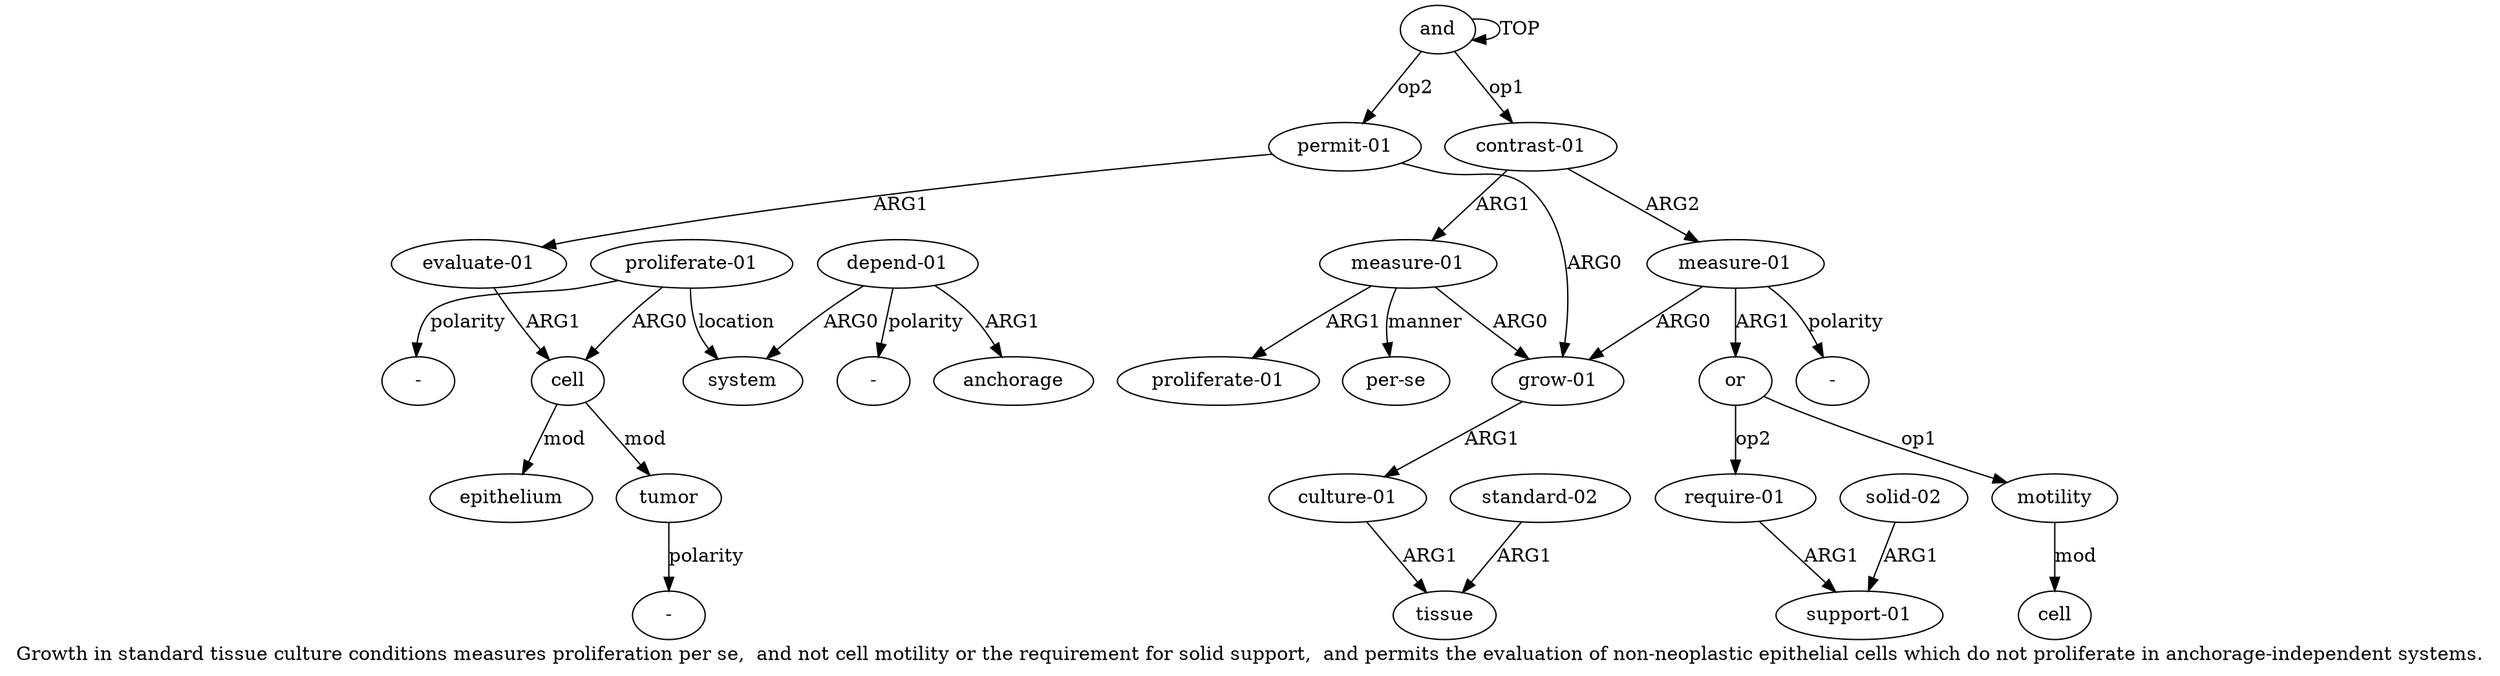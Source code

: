 digraph  {
	graph [label="Growth in standard tissue culture conditions measures proliferation per se,  and not cell motility or the requirement for solid \
support,  and permits the evaluation of non-neoplastic epithelial cells which do not proliferate in anchorage-independent systems."];
	node [label="\N"];
	a20	 [color=black,
		gold_ind=20,
		gold_label=tumor,
		label=tumor,
		test_ind=20,
		test_label=tumor];
	"a20 -"	 [color=black,
		gold_ind=-1,
		gold_label="-",
		label="-",
		test_ind=-1,
		test_label="-"];
	a20 -> "a20 -" [key=0,
	color=black,
	gold_label=polarity,
	label=polarity,
	test_label=polarity];
a21 [color=black,
	gold_ind=21,
	gold_label="proliferate-01",
	label="proliferate-01",
	test_ind=21,
	test_label="proliferate-01"];
a22 [color=black,
	gold_ind=22,
	gold_label=system,
	label=system,
	test_ind=22,
	test_label=system];
a21 -> a22 [key=0,
color=black,
gold_label=location,
label=location,
test_label=location];
a18 [color=black,
gold_ind=18,
gold_label=cell,
label=cell,
test_ind=18,
test_label=cell];
a21 -> a18 [key=0,
color=black,
gold_label=ARG0,
label=ARG0,
test_label=ARG0];
"a21 -" [color=black,
gold_ind=-1,
gold_label="-",
label="-",
test_ind=-1,
test_label="-"];
a21 -> "a21 -" [key=0,
color=black,
gold_label=polarity,
label=polarity,
test_label=polarity];
a23 [color=black,
gold_ind=23,
gold_label="depend-01",
label="depend-01",
test_ind=23,
test_label="depend-01"];
a23 -> a22 [key=0,
color=black,
gold_label=ARG0,
label=ARG0,
test_label=ARG0];
a24 [color=black,
gold_ind=24,
gold_label=anchorage,
label=anchorage,
test_ind=24,
test_label=anchorage];
a23 -> a24 [key=0,
color=black,
gold_label=ARG1,
label=ARG1,
test_label=ARG1];
"a23 -" [color=black,
gold_ind=-1,
gold_label="-",
label="-",
test_ind=-1,
test_label="-"];
a23 -> "a23 -" [key=0,
color=black,
gold_label=polarity,
label=polarity,
test_label=polarity];
"a9 -" [color=black,
gold_ind=-1,
gold_label="-",
label="-",
test_ind=-1,
test_label="-"];
a15 [color=black,
gold_ind=15,
gold_label="solid-02",
label="solid-02",
test_ind=15,
test_label="solid-02"];
a14 [color=black,
gold_ind=14,
gold_label="support-01",
label="support-01",
test_ind=14,
test_label="support-01"];
a15 -> a14 [key=0,
color=black,
gold_label=ARG1,
label=ARG1,
test_label=ARG1];
a17 [color=black,
gold_ind=17,
gold_label="evaluate-01",
label="evaluate-01",
test_ind=17,
test_label="evaluate-01"];
a17 -> a18 [key=0,
color=black,
gold_label=ARG1,
label=ARG1,
test_label=ARG1];
a16 [color=black,
gold_ind=16,
gold_label="permit-01",
label="permit-01",
test_ind=16,
test_label="permit-01"];
a16 -> a17 [key=0,
color=black,
gold_label=ARG1,
label=ARG1,
test_label=ARG1];
a3 [color=black,
gold_ind=3,
gold_label="grow-01",
label="grow-01",
test_ind=3,
test_label="grow-01"];
a16 -> a3 [key=0,
color=black,
gold_label=ARG0,
label=ARG0,
test_label=ARG0];
a11 [color=black,
gold_ind=11,
gold_label=motility,
label=motility,
test_ind=11,
test_label=motility];
a12 [color=black,
gold_ind=12,
gold_label=cell,
label=cell,
test_ind=12,
test_label=cell];
a11 -> a12 [key=0,
color=black,
gold_label=mod,
label=mod,
test_label=mod];
a10 [color=black,
gold_ind=10,
gold_label=or,
label=or,
test_ind=10,
test_label=or];
a10 -> a11 [key=0,
color=black,
gold_label=op1,
label=op1,
test_label=op1];
a13 [color=black,
gold_ind=13,
gold_label="require-01",
label="require-01",
test_ind=13,
test_label="require-01"];
a10 -> a13 [key=0,
color=black,
gold_label=op2,
label=op2,
test_label=op2];
a13 -> a14 [key=0,
color=black,
gold_label=ARG1,
label=ARG1,
test_label=ARG1];
a19 [color=black,
gold_ind=19,
gold_label=epithelium,
label=epithelium,
test_ind=19,
test_label=epithelium];
a18 -> a20 [key=0,
color=black,
gold_label=mod,
label=mod,
test_label=mod];
a18 -> a19 [key=0,
color=black,
gold_label=mod,
label=mod,
test_label=mod];
a1 [color=black,
gold_ind=1,
gold_label="contrast-01",
label="contrast-01",
test_ind=1,
test_label="contrast-01"];
a2 [color=black,
gold_ind=2,
gold_label="measure-01",
label="measure-01",
test_ind=2,
test_label="measure-01"];
a1 -> a2 [key=0,
color=black,
gold_label=ARG1,
label=ARG1,
test_label=ARG1];
a9 [color=black,
gold_ind=9,
gold_label="measure-01",
label="measure-01",
test_ind=9,
test_label="measure-01"];
a1 -> a9 [key=0,
color=black,
gold_label=ARG2,
label=ARG2,
test_label=ARG2];
a0 [color=black,
gold_ind=0,
gold_label=and,
label=and,
test_ind=0,
test_label=and];
a0 -> a16 [key=0,
color=black,
gold_label=op2,
label=op2,
test_label=op2];
a0 -> a1 [key=0,
color=black,
gold_label=op1,
label=op1,
test_label=op1];
a0 -> a0 [key=0,
color=black,
gold_label=TOP,
label=TOP,
test_label=TOP];
a4 [color=black,
gold_ind=4,
gold_label="culture-01",
label="culture-01",
test_ind=4,
test_label="culture-01"];
a3 -> a4 [key=0,
color=black,
gold_label=ARG1,
label=ARG1,
test_label=ARG1];
a2 -> a3 [key=0,
color=black,
gold_label=ARG0,
label=ARG0,
test_label=ARG0];
a7 [color=black,
gold_ind=7,
gold_label="proliferate-01",
label="proliferate-01",
test_ind=7,
test_label="proliferate-01"];
a2 -> a7 [key=0,
color=black,
gold_label=ARG1,
label=ARG1,
test_label=ARG1];
a8 [color=black,
gold_ind=8,
gold_label="per-se",
label="per-se",
test_ind=8,
test_label="per-se"];
a2 -> a8 [key=0,
color=black,
gold_label=manner,
label=manner,
test_label=manner];
a5 [color=black,
gold_ind=5,
gold_label=tissue,
label=tissue,
test_ind=5,
test_label=tissue];
a4 -> a5 [key=0,
color=black,
gold_label=ARG1,
label=ARG1,
test_label=ARG1];
a6 [color=black,
gold_ind=6,
gold_label="standard-02",
label="standard-02",
test_ind=6,
test_label="standard-02"];
a6 -> a5 [key=0,
color=black,
gold_label=ARG1,
label=ARG1,
test_label=ARG1];
a9 -> "a9 -" [key=0,
color=black,
gold_label=polarity,
label=polarity,
test_label=polarity];
a9 -> a10 [key=0,
color=black,
gold_label=ARG1,
label=ARG1,
test_label=ARG1];
a9 -> a3 [key=0,
color=black,
gold_label=ARG0,
label=ARG0,
test_label=ARG0];
}
